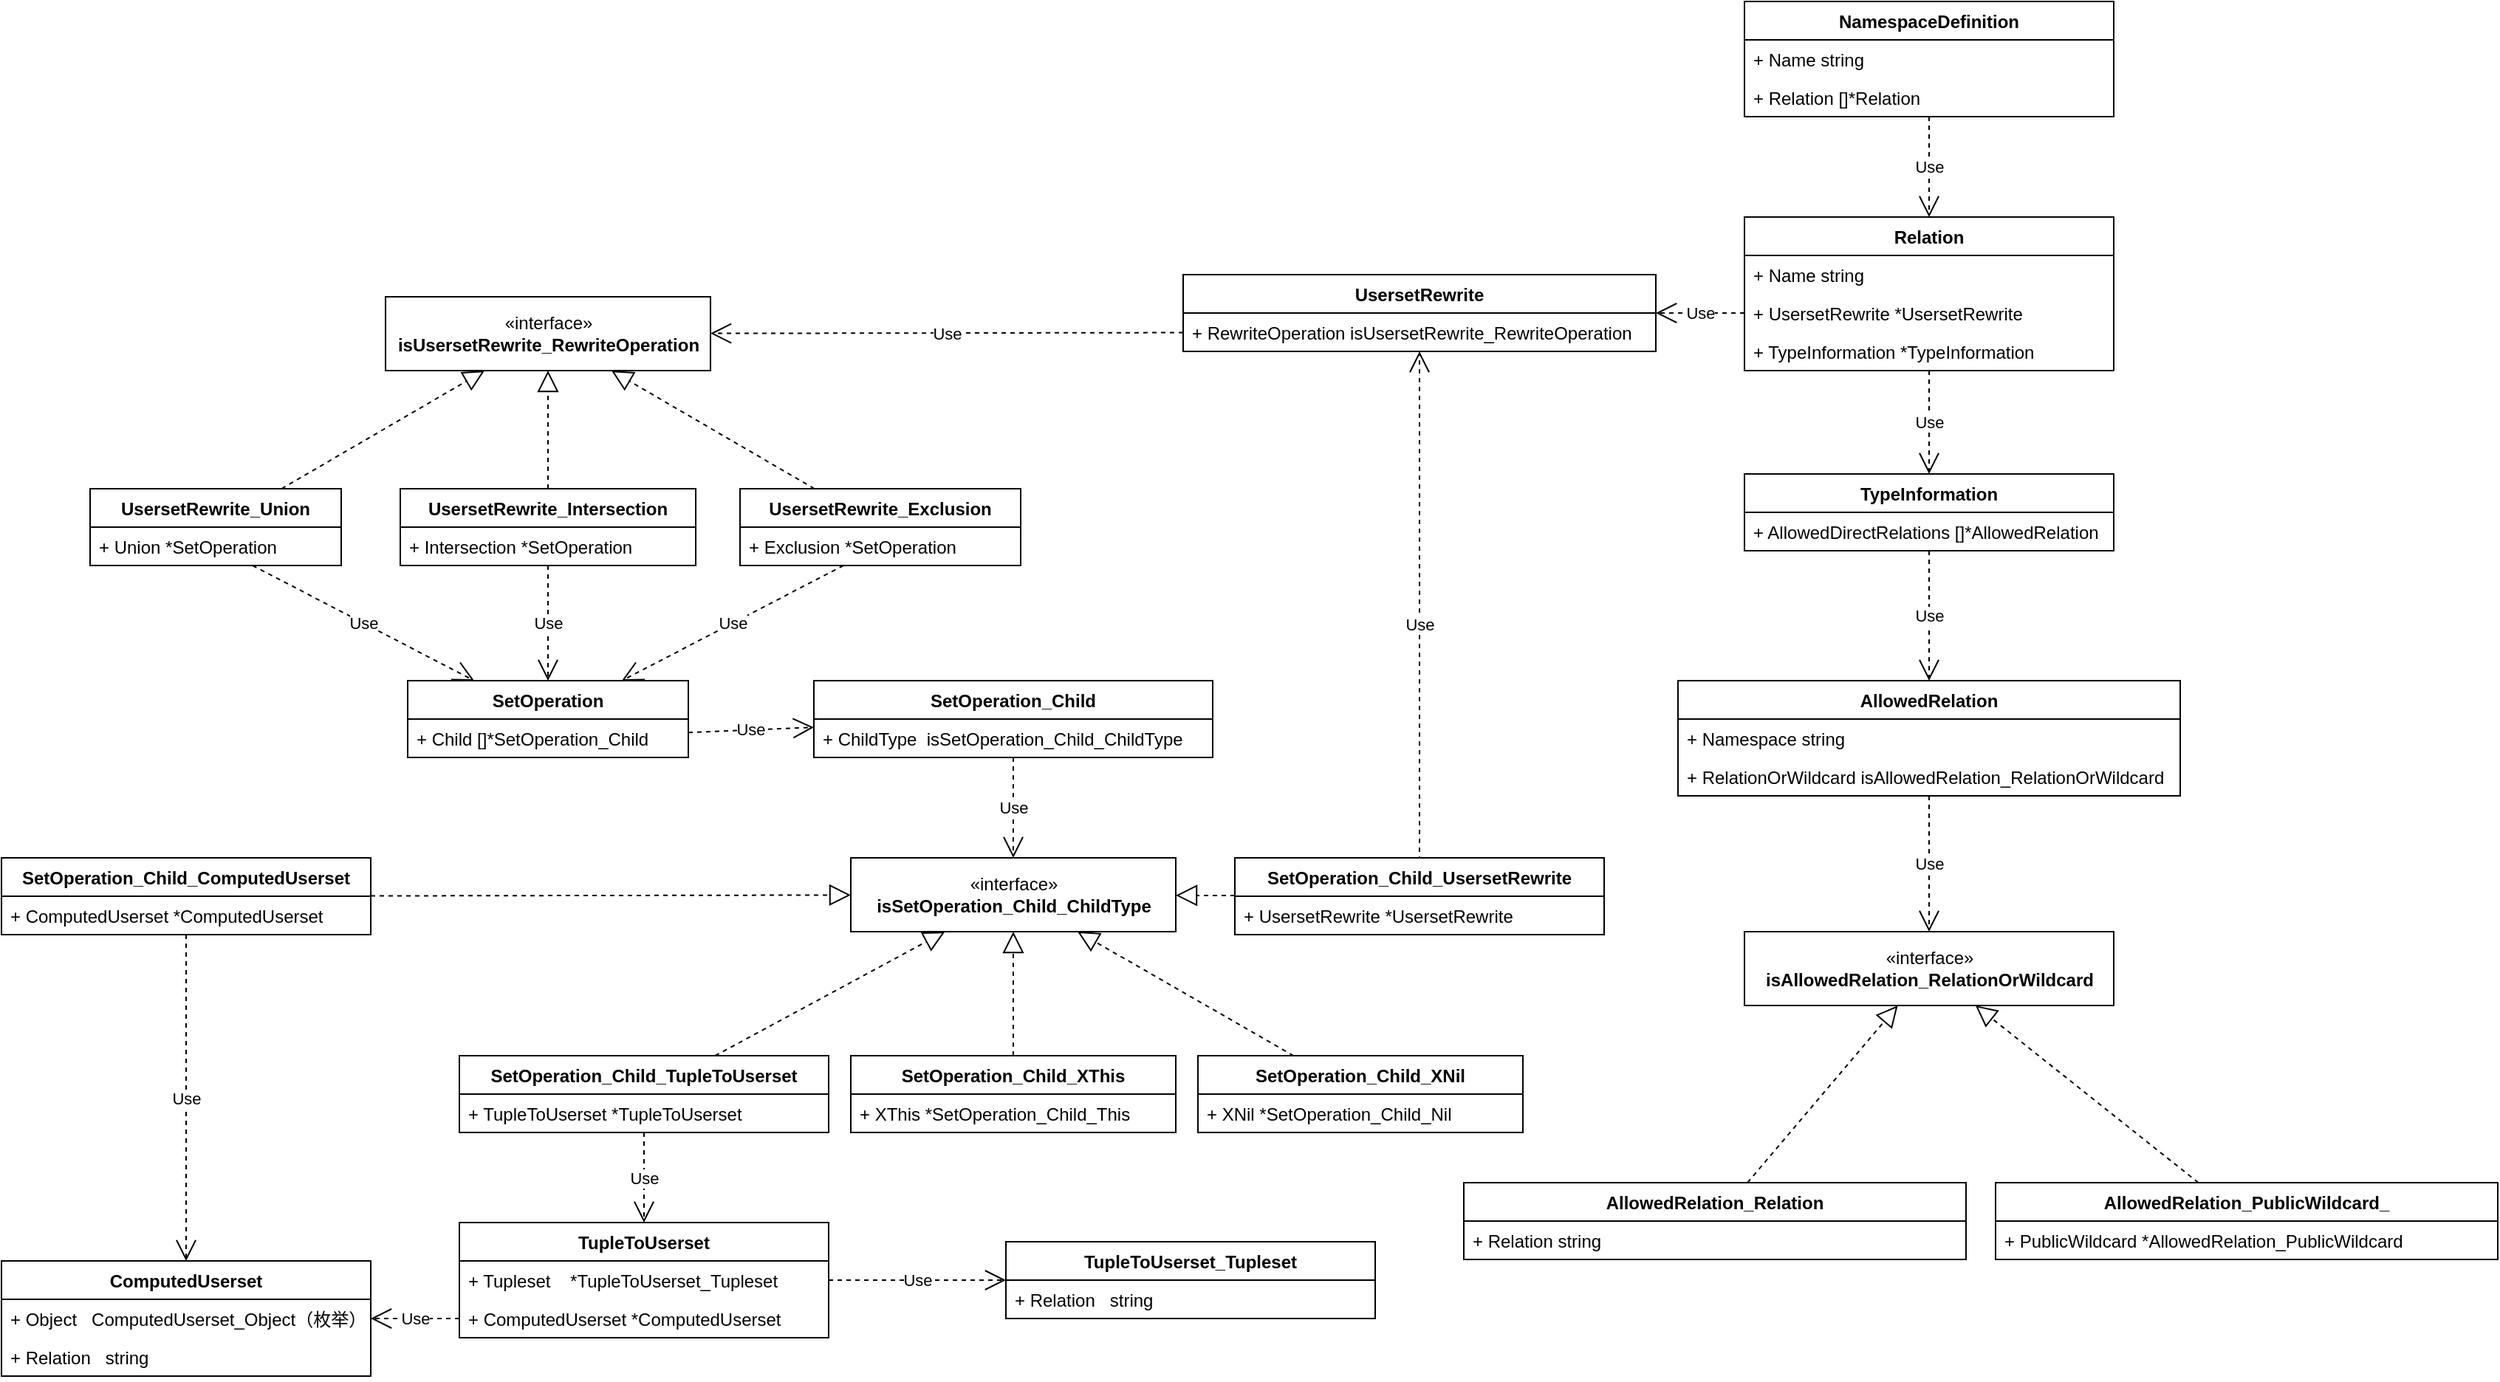<mxfile version="21.6.9" type="github">
  <diagram name="Page-1" id="q55UtAsxOrIb8_m2e40U">
    <mxGraphModel dx="2895" dy="1027" grid="1" gridSize="10" guides="1" tooltips="1" connect="1" arrows="1" fold="1" page="1" pageScale="1" pageWidth="827" pageHeight="1169" math="0" shadow="0">
      <root>
        <mxCell id="0" />
        <mxCell id="1" parent="0" />
        <mxCell id="CGFn5zc17e2OIwfzoAjE-10" value="«interface»&lt;br&gt;&lt;b&gt;isUsersetRewrite_RewriteOperation&lt;/b&gt;" style="html=1;" vertex="1" parent="1">
          <mxGeometry x="-70" y="600" width="220" height="50" as="geometry" />
        </mxCell>
        <mxCell id="CGFn5zc17e2OIwfzoAjE-11" value="UsersetRewrite_Union" style="swimlane;fontStyle=1;align=center;verticalAlign=top;childLayout=stackLayout;horizontal=1;startSize=26;horizontalStack=0;resizeParent=1;resizeParentMax=0;resizeLast=0;collapsible=1;marginBottom=0;" vertex="1" parent="1">
          <mxGeometry x="-270" y="730" width="170" height="52" as="geometry" />
        </mxCell>
        <mxCell id="CGFn5zc17e2OIwfzoAjE-12" value="+ Union *SetOperation" style="text;strokeColor=none;fillColor=none;align=left;verticalAlign=top;spacingLeft=4;spacingRight=4;overflow=hidden;rotatable=0;points=[[0,0.5],[1,0.5]];portConstraint=eastwest;" vertex="1" parent="CGFn5zc17e2OIwfzoAjE-11">
          <mxGeometry y="26" width="170" height="26" as="geometry" />
        </mxCell>
        <mxCell id="CGFn5zc17e2OIwfzoAjE-13" value="" style="endArrow=block;dashed=1;endFill=0;endSize=12;html=1;" edge="1" parent="1" source="CGFn5zc17e2OIwfzoAjE-11" target="CGFn5zc17e2OIwfzoAjE-10">
          <mxGeometry width="160" relative="1" as="geometry">
            <mxPoint x="-170" y="650" as="sourcePoint" />
            <mxPoint x="-10" y="650" as="targetPoint" />
          </mxGeometry>
        </mxCell>
        <mxCell id="CGFn5zc17e2OIwfzoAjE-14" value="" style="endArrow=block;dashed=1;endFill=0;endSize=12;html=1;" edge="1" parent="1" source="CGFn5zc17e2OIwfzoAjE-39" target="CGFn5zc17e2OIwfzoAjE-10">
          <mxGeometry width="160" relative="1" as="geometry">
            <mxPoint x="-130.373" y="740" as="sourcePoint" />
            <mxPoint x="127.09" y="590" as="targetPoint" />
          </mxGeometry>
        </mxCell>
        <mxCell id="CGFn5zc17e2OIwfzoAjE-15" value="" style="endArrow=block;dashed=1;endFill=0;endSize=12;html=1;" edge="1" parent="1" source="CGFn5zc17e2OIwfzoAjE-41" target="CGFn5zc17e2OIwfzoAjE-10">
          <mxGeometry width="160" relative="1" as="geometry">
            <mxPoint x="-120.373" y="750" as="sourcePoint" />
            <mxPoint x="137.09" y="600" as="targetPoint" />
          </mxGeometry>
        </mxCell>
        <mxCell id="CGFn5zc17e2OIwfzoAjE-16" value="Use" style="endArrow=open;endSize=12;dashed=1;html=1;" edge="1" parent="1" source="CGFn5zc17e2OIwfzoAjE-42" target="CGFn5zc17e2OIwfzoAjE-43">
          <mxGeometry width="160" relative="1" as="geometry">
            <mxPoint x="500" y="860" as="sourcePoint" />
            <mxPoint x="660" y="860" as="targetPoint" />
          </mxGeometry>
        </mxCell>
        <mxCell id="CGFn5zc17e2OIwfzoAjE-17" value="Use" style="endArrow=open;endSize=12;dashed=1;html=1;" edge="1" parent="1" source="CGFn5zc17e2OIwfzoAjE-44" target="CGFn5zc17e2OIwfzoAjE-54">
          <mxGeometry width="160" relative="1" as="geometry">
            <mxPoint x="365" y="902" as="sourcePoint" />
            <mxPoint x="365" y="970" as="targetPoint" />
          </mxGeometry>
        </mxCell>
        <mxCell id="CGFn5zc17e2OIwfzoAjE-18" value="«interface»&lt;br&gt;&lt;b&gt;isSetOperation_Child_ChildType&lt;/b&gt;" style="html=1;" vertex="1" parent="1">
          <mxGeometry x="245" y="980" width="220" height="50" as="geometry" />
        </mxCell>
        <mxCell id="CGFn5zc17e2OIwfzoAjE-19" value="Use" style="endArrow=open;endSize=12;dashed=1;html=1;" edge="1" parent="1" source="CGFn5zc17e2OIwfzoAjE-55" target="CGFn5zc17e2OIwfzoAjE-18">
          <mxGeometry width="160" relative="1" as="geometry">
            <mxPoint x="705" y="909" as="sourcePoint" />
            <mxPoint x="705" y="977" as="targetPoint" />
          </mxGeometry>
        </mxCell>
        <mxCell id="CGFn5zc17e2OIwfzoAjE-20" value="" style="endArrow=block;dashed=1;endFill=0;endSize=12;html=1;" edge="1" parent="1" source="CGFn5zc17e2OIwfzoAjE-56" target="CGFn5zc17e2OIwfzoAjE-18">
          <mxGeometry width="160" relative="1" as="geometry">
            <mxPoint x="207.654" y="737" as="sourcePoint" />
            <mxPoint x="408.602" y="577" as="targetPoint" />
          </mxGeometry>
        </mxCell>
        <mxCell id="CGFn5zc17e2OIwfzoAjE-21" value="" style="endArrow=block;dashed=1;endFill=0;endSize=12;html=1;" edge="1" parent="1" source="CGFn5zc17e2OIwfzoAjE-66" target="CGFn5zc17e2OIwfzoAjE-18">
          <mxGeometry width="160" relative="1" as="geometry">
            <mxPoint x="217.654" y="747" as="sourcePoint" />
            <mxPoint x="344.103" y="1041" as="targetPoint" />
          </mxGeometry>
        </mxCell>
        <mxCell id="CGFn5zc17e2OIwfzoAjE-22" value="" style="endArrow=block;dashed=1;endFill=0;endSize=12;html=1;" edge="1" parent="1" source="CGFn5zc17e2OIwfzoAjE-58" target="CGFn5zc17e2OIwfzoAjE-18">
          <mxGeometry width="160" relative="1" as="geometry">
            <mxPoint x="227.654" y="757" as="sourcePoint" />
            <mxPoint x="354.103" y="1051" as="targetPoint" />
          </mxGeometry>
        </mxCell>
        <mxCell id="CGFn5zc17e2OIwfzoAjE-23" value="" style="endArrow=block;dashed=1;endFill=0;endSize=12;html=1;" edge="1" parent="1" source="CGFn5zc17e2OIwfzoAjE-49" target="CGFn5zc17e2OIwfzoAjE-18">
          <mxGeometry width="160" relative="1" as="geometry">
            <mxPoint x="237.654" y="767" as="sourcePoint" />
            <mxPoint x="364.103" y="1061" as="targetPoint" />
          </mxGeometry>
        </mxCell>
        <mxCell id="CGFn5zc17e2OIwfzoAjE-24" value="" style="endArrow=block;dashed=1;endFill=0;endSize=12;html=1;" edge="1" parent="1" source="CGFn5zc17e2OIwfzoAjE-68" target="CGFn5zc17e2OIwfzoAjE-18">
          <mxGeometry width="160" relative="1" as="geometry">
            <mxPoint x="247.654" y="777" as="sourcePoint" />
            <mxPoint x="374.103" y="1071" as="targetPoint" />
          </mxGeometry>
        </mxCell>
        <mxCell id="CGFn5zc17e2OIwfzoAjE-25" value="Use" style="endArrow=open;endSize=12;dashed=1;html=1;" edge="1" parent="1" source="CGFn5zc17e2OIwfzoAjE-67" target="CGFn5zc17e2OIwfzoAjE-63">
          <mxGeometry width="160" relative="1" as="geometry">
            <mxPoint x="155" y="922" as="sourcePoint" />
            <mxPoint x="155" y="991" as="targetPoint" />
          </mxGeometry>
        </mxCell>
        <mxCell id="CGFn5zc17e2OIwfzoAjE-26" value="Use" style="endArrow=open;endSize=12;dashed=1;html=1;" edge="1" parent="1" source="CGFn5zc17e2OIwfzoAjE-62" target="CGFn5zc17e2OIwfzoAjE-63">
          <mxGeometry width="160" relative="1" as="geometry">
            <mxPoint x="-115" y="1176" as="sourcePoint" />
            <mxPoint x="-115" y="1237" as="targetPoint" />
          </mxGeometry>
        </mxCell>
        <mxCell id="CGFn5zc17e2OIwfzoAjE-27" value="Use" style="endArrow=open;endSize=12;dashed=1;html=1;" edge="1" parent="1" source="CGFn5zc17e2OIwfzoAjE-59" target="CGFn5zc17e2OIwfzoAjE-60">
          <mxGeometry width="160" relative="1" as="geometry">
            <mxPoint x="-115" y="1176" as="sourcePoint" />
            <mxPoint x="-115" y="1315" as="targetPoint" />
          </mxGeometry>
        </mxCell>
        <mxCell id="CGFn5zc17e2OIwfzoAjE-28" value="Use" style="endArrow=open;endSize=12;dashed=1;html=1;" edge="1" parent="1" source="CGFn5zc17e2OIwfzoAjE-50" target="CGFn5zc17e2OIwfzoAjE-37">
          <mxGeometry width="160" relative="1" as="geometry">
            <mxPoint x="55" y="925" as="sourcePoint" />
            <mxPoint x="55" y="994" as="targetPoint" />
          </mxGeometry>
        </mxCell>
        <mxCell id="CGFn5zc17e2OIwfzoAjE-29" value="Use" style="endArrow=open;endSize=12;dashed=1;html=1;" edge="1" parent="1" source="CGFn5zc17e2OIwfzoAjE-61" target="CGFn5zc17e2OIwfzoAjE-35">
          <mxGeometry width="160" relative="1" as="geometry">
            <mxPoint x="127.742" y="1315" as="sourcePoint" />
            <mxPoint x="-23.226" y="1387" as="targetPoint" />
          </mxGeometry>
        </mxCell>
        <mxCell id="CGFn5zc17e2OIwfzoAjE-30" value="Use" style="endArrow=open;endSize=12;dashed=1;html=1;" edge="1" parent="1" source="CGFn5zc17e2OIwfzoAjE-38" target="CGFn5zc17e2OIwfzoAjE-10">
          <mxGeometry width="160" relative="1" as="geometry">
            <mxPoint x="565" y="1153" as="sourcePoint" />
            <mxPoint x="565" y="660" as="targetPoint" />
          </mxGeometry>
        </mxCell>
        <mxCell id="CGFn5zc17e2OIwfzoAjE-31" value="Use" style="endArrow=open;endSize=12;dashed=1;html=1;" edge="1" parent="1" source="CGFn5zc17e2OIwfzoAjE-47" target="CGFn5zc17e2OIwfzoAjE-37">
          <mxGeometry width="160" relative="1" as="geometry">
            <mxPoint x="405" y="634.337" as="sourcePoint" />
            <mxPoint x="200" y="634.768" as="targetPoint" />
          </mxGeometry>
        </mxCell>
        <mxCell id="CGFn5zc17e2OIwfzoAjE-32" value="Use" style="endArrow=open;endSize=12;dashed=1;html=1;" edge="1" parent="1" source="CGFn5zc17e2OIwfzoAjE-53" target="CGFn5zc17e2OIwfzoAjE-45">
          <mxGeometry width="160" relative="1" as="geometry">
            <mxPoint x="837" y="621" as="sourcePoint" />
            <mxPoint x="725" y="621" as="targetPoint" />
          </mxGeometry>
        </mxCell>
        <mxCell id="CGFn5zc17e2OIwfzoAjE-33" value="Use" style="endArrow=open;endSize=12;dashed=1;html=1;" edge="1" parent="1" source="CGFn5zc17e2OIwfzoAjE-40" target="CGFn5zc17e2OIwfzoAjE-43">
          <mxGeometry width="160" relative="1" as="geometry">
            <mxPoint x="355" y="792" as="sourcePoint" />
            <mxPoint x="355" y="860" as="targetPoint" />
          </mxGeometry>
        </mxCell>
        <mxCell id="CGFn5zc17e2OIwfzoAjE-34" value="Use" style="endArrow=open;endSize=12;dashed=1;html=1;" edge="1" parent="1" source="CGFn5zc17e2OIwfzoAjE-12" target="CGFn5zc17e2OIwfzoAjE-43">
          <mxGeometry width="160" relative="1" as="geometry">
            <mxPoint x="122.196" y="792" as="sourcePoint" />
            <mxPoint x="290.607" y="860" as="targetPoint" />
          </mxGeometry>
        </mxCell>
        <mxCell id="CGFn5zc17e2OIwfzoAjE-35" value="TupleToUserset_Tupleset" style="swimlane;fontStyle=1;align=center;verticalAlign=top;childLayout=stackLayout;horizontal=1;startSize=26;horizontalStack=0;resizeParent=1;resizeParentMax=0;resizeLast=0;collapsible=1;marginBottom=0;" vertex="1" parent="1">
          <mxGeometry x="350" y="1240" width="250" height="52" as="geometry" />
        </mxCell>
        <mxCell id="CGFn5zc17e2OIwfzoAjE-36" value="+ Relation   string" style="text;strokeColor=none;fillColor=none;align=left;verticalAlign=top;spacingLeft=4;spacingRight=4;overflow=hidden;rotatable=0;points=[[0,0.5],[1,0.5]];portConstraint=eastwest;" vertex="1" parent="CGFn5zc17e2OIwfzoAjE-35">
          <mxGeometry y="26" width="250" height="26" as="geometry" />
        </mxCell>
        <mxCell id="CGFn5zc17e2OIwfzoAjE-37" value="UsersetRewrite" style="swimlane;fontStyle=1;align=center;verticalAlign=top;childLayout=stackLayout;horizontal=1;startSize=26;horizontalStack=0;resizeParent=1;resizeParentMax=0;resizeLast=0;collapsible=1;marginBottom=0;" vertex="1" parent="1">
          <mxGeometry x="470" y="585" width="320" height="52" as="geometry" />
        </mxCell>
        <mxCell id="CGFn5zc17e2OIwfzoAjE-38" value="+ RewriteOperation isUsersetRewrite_RewriteOperation" style="text;strokeColor=none;fillColor=none;align=left;verticalAlign=top;spacingLeft=4;spacingRight=4;overflow=hidden;rotatable=0;points=[[0,0.5],[1,0.5]];portConstraint=eastwest;" vertex="1" parent="CGFn5zc17e2OIwfzoAjE-37">
          <mxGeometry y="26" width="320" height="26" as="geometry" />
        </mxCell>
        <mxCell id="CGFn5zc17e2OIwfzoAjE-39" value="UsersetRewrite_Intersection" style="swimlane;fontStyle=1;align=center;verticalAlign=top;childLayout=stackLayout;horizontal=1;startSize=26;horizontalStack=0;resizeParent=1;resizeParentMax=0;resizeLast=0;collapsible=1;marginBottom=0;" vertex="1" parent="1">
          <mxGeometry x="-60" y="730" width="200" height="52" as="geometry" />
        </mxCell>
        <mxCell id="CGFn5zc17e2OIwfzoAjE-40" value="+ Intersection *SetOperation" style="text;strokeColor=none;fillColor=none;align=left;verticalAlign=top;spacingLeft=4;spacingRight=4;overflow=hidden;rotatable=0;points=[[0,0.5],[1,0.5]];portConstraint=eastwest;" vertex="1" parent="CGFn5zc17e2OIwfzoAjE-39">
          <mxGeometry y="26" width="200" height="26" as="geometry" />
        </mxCell>
        <mxCell id="CGFn5zc17e2OIwfzoAjE-41" value="UsersetRewrite_Exclusion" style="swimlane;fontStyle=1;align=center;verticalAlign=top;childLayout=stackLayout;horizontal=1;startSize=26;horizontalStack=0;resizeParent=1;resizeParentMax=0;resizeLast=0;collapsible=1;marginBottom=0;" vertex="1" parent="1">
          <mxGeometry x="170" y="730" width="190" height="52" as="geometry" />
        </mxCell>
        <mxCell id="CGFn5zc17e2OIwfzoAjE-42" value="+ Exclusion *SetOperation" style="text;strokeColor=none;fillColor=none;align=left;verticalAlign=top;spacingLeft=4;spacingRight=4;overflow=hidden;rotatable=0;points=[[0,0.5],[1,0.5]];portConstraint=eastwest;" vertex="1" parent="CGFn5zc17e2OIwfzoAjE-41">
          <mxGeometry y="26" width="190" height="26" as="geometry" />
        </mxCell>
        <mxCell id="CGFn5zc17e2OIwfzoAjE-43" value="SetOperation" style="swimlane;fontStyle=1;align=center;verticalAlign=top;childLayout=stackLayout;horizontal=1;startSize=26;horizontalStack=0;resizeParent=1;resizeParentMax=0;resizeLast=0;collapsible=1;marginBottom=0;" vertex="1" parent="1">
          <mxGeometry x="-55" y="860" width="190" height="52" as="geometry" />
        </mxCell>
        <mxCell id="CGFn5zc17e2OIwfzoAjE-44" value="+ Child []*SetOperation_Child" style="text;strokeColor=none;fillColor=none;align=left;verticalAlign=top;spacingLeft=4;spacingRight=4;overflow=hidden;rotatable=0;points=[[0,0.5],[1,0.5]];portConstraint=eastwest;" vertex="1" parent="CGFn5zc17e2OIwfzoAjE-43">
          <mxGeometry y="26" width="190" height="26" as="geometry" />
        </mxCell>
        <mxCell id="CGFn5zc17e2OIwfzoAjE-45" value="Relation" style="swimlane;fontStyle=1;align=center;verticalAlign=top;childLayout=stackLayout;horizontal=1;startSize=26;horizontalStack=0;resizeParent=1;resizeParentMax=0;resizeLast=0;collapsible=1;marginBottom=0;" vertex="1" parent="1">
          <mxGeometry x="850" y="546" width="250" height="104" as="geometry" />
        </mxCell>
        <mxCell id="CGFn5zc17e2OIwfzoAjE-46" value="+ Name string" style="text;strokeColor=none;fillColor=none;align=left;verticalAlign=top;spacingLeft=4;spacingRight=4;overflow=hidden;rotatable=0;points=[[0,0.5],[1,0.5]];portConstraint=eastwest;" vertex="1" parent="CGFn5zc17e2OIwfzoAjE-45">
          <mxGeometry y="26" width="250" height="26" as="geometry" />
        </mxCell>
        <mxCell id="CGFn5zc17e2OIwfzoAjE-47" value="+ UsersetRewrite *UsersetRewrite" style="text;strokeColor=none;fillColor=none;align=left;verticalAlign=top;spacingLeft=4;spacingRight=4;overflow=hidden;rotatable=0;points=[[0,0.5],[1,0.5]];portConstraint=eastwest;" vertex="1" parent="CGFn5zc17e2OIwfzoAjE-45">
          <mxGeometry y="52" width="250" height="26" as="geometry" />
        </mxCell>
        <mxCell id="CGFn5zc17e2OIwfzoAjE-48" value="+ TypeInformation *TypeInformation" style="text;strokeColor=none;fillColor=none;align=left;verticalAlign=top;spacingLeft=4;spacingRight=4;overflow=hidden;rotatable=0;points=[[0,0.5],[1,0.5]];portConstraint=eastwest;" vertex="1" parent="CGFn5zc17e2OIwfzoAjE-45">
          <mxGeometry y="78" width="250" height="26" as="geometry" />
        </mxCell>
        <mxCell id="CGFn5zc17e2OIwfzoAjE-49" value="SetOperation_Child_UsersetRewrite" style="swimlane;fontStyle=1;align=center;verticalAlign=top;childLayout=stackLayout;horizontal=1;startSize=26;horizontalStack=0;resizeParent=1;resizeParentMax=0;resizeLast=0;collapsible=1;marginBottom=0;" vertex="1" parent="1">
          <mxGeometry x="505" y="980" width="250" height="52" as="geometry" />
        </mxCell>
        <mxCell id="CGFn5zc17e2OIwfzoAjE-50" value="+ UsersetRewrite *UsersetRewrite" style="text;strokeColor=none;fillColor=none;align=left;verticalAlign=top;spacingLeft=4;spacingRight=4;overflow=hidden;rotatable=0;points=[[0,0.5],[1,0.5]];portConstraint=eastwest;" vertex="1" parent="CGFn5zc17e2OIwfzoAjE-49">
          <mxGeometry y="26" width="250" height="26" as="geometry" />
        </mxCell>
        <mxCell id="CGFn5zc17e2OIwfzoAjE-51" value="NamespaceDefinition" style="swimlane;fontStyle=1;align=center;verticalAlign=top;childLayout=stackLayout;horizontal=1;startSize=26;horizontalStack=0;resizeParent=1;resizeParentMax=0;resizeLast=0;collapsible=1;marginBottom=0;" vertex="1" parent="1">
          <mxGeometry x="850" y="400" width="250" height="78" as="geometry" />
        </mxCell>
        <mxCell id="CGFn5zc17e2OIwfzoAjE-52" value="+ Name string" style="text;strokeColor=none;fillColor=none;align=left;verticalAlign=top;spacingLeft=4;spacingRight=4;overflow=hidden;rotatable=0;points=[[0,0.5],[1,0.5]];portConstraint=eastwest;" vertex="1" parent="CGFn5zc17e2OIwfzoAjE-51">
          <mxGeometry y="26" width="250" height="26" as="geometry" />
        </mxCell>
        <mxCell id="CGFn5zc17e2OIwfzoAjE-53" value="+ Relation []*Relation" style="text;strokeColor=none;fillColor=none;align=left;verticalAlign=top;spacingLeft=4;spacingRight=4;overflow=hidden;rotatable=0;points=[[0,0.5],[1,0.5]];portConstraint=eastwest;" vertex="1" parent="CGFn5zc17e2OIwfzoAjE-51">
          <mxGeometry y="52" width="250" height="26" as="geometry" />
        </mxCell>
        <mxCell id="CGFn5zc17e2OIwfzoAjE-54" value="SetOperation_Child" style="swimlane;fontStyle=1;align=center;verticalAlign=top;childLayout=stackLayout;horizontal=1;startSize=26;horizontalStack=0;resizeParent=1;resizeParentMax=0;resizeLast=0;collapsible=1;marginBottom=0;" vertex="1" parent="1">
          <mxGeometry x="220" y="860" width="270" height="52" as="geometry" />
        </mxCell>
        <mxCell id="CGFn5zc17e2OIwfzoAjE-55" value="+ ChildType  isSetOperation_Child_ChildType" style="text;strokeColor=none;fillColor=none;align=left;verticalAlign=top;spacingLeft=4;spacingRight=4;overflow=hidden;rotatable=0;points=[[0,0.5],[1,0.5]];portConstraint=eastwest;" vertex="1" parent="CGFn5zc17e2OIwfzoAjE-54">
          <mxGeometry y="26" width="270" height="26" as="geometry" />
        </mxCell>
        <mxCell id="CGFn5zc17e2OIwfzoAjE-56" value="SetOperation_Child_XThis" style="swimlane;fontStyle=1;align=center;verticalAlign=top;childLayout=stackLayout;horizontal=1;startSize=26;horizontalStack=0;resizeParent=1;resizeParentMax=0;resizeLast=0;collapsible=1;marginBottom=0;" vertex="1" parent="1">
          <mxGeometry x="245" y="1114" width="220" height="52" as="geometry" />
        </mxCell>
        <mxCell id="CGFn5zc17e2OIwfzoAjE-57" value="+ XThis *SetOperation_Child_This" style="text;strokeColor=none;fillColor=none;align=left;verticalAlign=top;spacingLeft=4;spacingRight=4;overflow=hidden;rotatable=0;points=[[0,0.5],[1,0.5]];portConstraint=eastwest;" vertex="1" parent="CGFn5zc17e2OIwfzoAjE-56">
          <mxGeometry y="26" width="220" height="26" as="geometry" />
        </mxCell>
        <mxCell id="CGFn5zc17e2OIwfzoAjE-58" value="SetOperation_Child_TupleToUserset" style="swimlane;fontStyle=1;align=center;verticalAlign=top;childLayout=stackLayout;horizontal=1;startSize=26;horizontalStack=0;resizeParent=1;resizeParentMax=0;resizeLast=0;collapsible=1;marginBottom=0;" vertex="1" parent="1">
          <mxGeometry x="-20" y="1114" width="250" height="52" as="geometry" />
        </mxCell>
        <mxCell id="CGFn5zc17e2OIwfzoAjE-59" value="+ TupleToUserset *TupleToUserset" style="text;strokeColor=none;fillColor=none;align=left;verticalAlign=top;spacingLeft=4;spacingRight=4;overflow=hidden;rotatable=0;points=[[0,0.5],[1,0.5]];portConstraint=eastwest;" vertex="1" parent="CGFn5zc17e2OIwfzoAjE-58">
          <mxGeometry y="26" width="250" height="26" as="geometry" />
        </mxCell>
        <mxCell id="CGFn5zc17e2OIwfzoAjE-60" value="TupleToUserset" style="swimlane;fontStyle=1;align=center;verticalAlign=top;childLayout=stackLayout;horizontal=1;startSize=26;horizontalStack=0;resizeParent=1;resizeParentMax=0;resizeLast=0;collapsible=1;marginBottom=0;" vertex="1" parent="1">
          <mxGeometry x="-20" y="1227" width="250" height="78" as="geometry" />
        </mxCell>
        <mxCell id="CGFn5zc17e2OIwfzoAjE-61" value="+ Tupleset    *TupleToUserset_Tupleset" style="text;strokeColor=none;fillColor=none;align=left;verticalAlign=top;spacingLeft=4;spacingRight=4;overflow=hidden;rotatable=0;points=[[0,0.5],[1,0.5]];portConstraint=eastwest;" vertex="1" parent="CGFn5zc17e2OIwfzoAjE-60">
          <mxGeometry y="26" width="250" height="26" as="geometry" />
        </mxCell>
        <mxCell id="CGFn5zc17e2OIwfzoAjE-62" value="+ ComputedUserset *ComputedUserset" style="text;strokeColor=none;fillColor=none;align=left;verticalAlign=top;spacingLeft=4;spacingRight=4;overflow=hidden;rotatable=0;points=[[0,0.5],[1,0.5]];portConstraint=eastwest;" vertex="1" parent="CGFn5zc17e2OIwfzoAjE-60">
          <mxGeometry y="52" width="250" height="26" as="geometry" />
        </mxCell>
        <mxCell id="CGFn5zc17e2OIwfzoAjE-63" value="ComputedUserset" style="swimlane;fontStyle=1;align=center;verticalAlign=top;childLayout=stackLayout;horizontal=1;startSize=26;horizontalStack=0;resizeParent=1;resizeParentMax=0;resizeLast=0;collapsible=1;marginBottom=0;" vertex="1" parent="1">
          <mxGeometry x="-330" y="1253" width="250" height="78" as="geometry" />
        </mxCell>
        <mxCell id="CGFn5zc17e2OIwfzoAjE-64" value="+ Object   ComputedUserset_Object（枚举）" style="text;strokeColor=none;fillColor=none;align=left;verticalAlign=top;spacingLeft=4;spacingRight=4;overflow=hidden;rotatable=0;points=[[0,0.5],[1,0.5]];portConstraint=eastwest;" vertex="1" parent="CGFn5zc17e2OIwfzoAjE-63">
          <mxGeometry y="26" width="250" height="26" as="geometry" />
        </mxCell>
        <mxCell id="CGFn5zc17e2OIwfzoAjE-65" value="+ Relation   string" style="text;strokeColor=none;fillColor=none;align=left;verticalAlign=top;spacingLeft=4;spacingRight=4;overflow=hidden;rotatable=0;points=[[0,0.5],[1,0.5]];portConstraint=eastwest;" vertex="1" parent="CGFn5zc17e2OIwfzoAjE-63">
          <mxGeometry y="52" width="250" height="26" as="geometry" />
        </mxCell>
        <mxCell id="CGFn5zc17e2OIwfzoAjE-66" value="SetOperation_Child_ComputedUserset" style="swimlane;fontStyle=1;align=center;verticalAlign=top;childLayout=stackLayout;horizontal=1;startSize=26;horizontalStack=0;resizeParent=1;resizeParentMax=0;resizeLast=0;collapsible=1;marginBottom=0;" vertex="1" parent="1">
          <mxGeometry x="-330" y="980" width="250" height="52" as="geometry" />
        </mxCell>
        <mxCell id="CGFn5zc17e2OIwfzoAjE-67" value="+ ComputedUserset *ComputedUserset" style="text;strokeColor=none;fillColor=none;align=left;verticalAlign=top;spacingLeft=4;spacingRight=4;overflow=hidden;rotatable=0;points=[[0,0.5],[1,0.5]];portConstraint=eastwest;" vertex="1" parent="CGFn5zc17e2OIwfzoAjE-66">
          <mxGeometry y="26" width="250" height="26" as="geometry" />
        </mxCell>
        <mxCell id="CGFn5zc17e2OIwfzoAjE-68" value="SetOperation_Child_XNil" style="swimlane;fontStyle=1;align=center;verticalAlign=top;childLayout=stackLayout;horizontal=1;startSize=26;horizontalStack=0;resizeParent=1;resizeParentMax=0;resizeLast=0;collapsible=1;marginBottom=0;" vertex="1" parent="1">
          <mxGeometry x="480" y="1114" width="220" height="52" as="geometry" />
        </mxCell>
        <mxCell id="CGFn5zc17e2OIwfzoAjE-69" value="+ XNil *SetOperation_Child_Nil" style="text;strokeColor=none;fillColor=none;align=left;verticalAlign=top;spacingLeft=4;spacingRight=4;overflow=hidden;rotatable=0;points=[[0,0.5],[1,0.5]];portConstraint=eastwest;" vertex="1" parent="CGFn5zc17e2OIwfzoAjE-68">
          <mxGeometry y="26" width="220" height="26" as="geometry" />
        </mxCell>
        <mxCell id="CGFn5zc17e2OIwfzoAjE-70" value="TypeInformation" style="swimlane;fontStyle=1;align=center;verticalAlign=top;childLayout=stackLayout;horizontal=1;startSize=26;horizontalStack=0;resizeParent=1;resizeParentMax=0;resizeLast=0;collapsible=1;marginBottom=0;" vertex="1" parent="1">
          <mxGeometry x="850" y="720" width="250" height="52" as="geometry" />
        </mxCell>
        <mxCell id="CGFn5zc17e2OIwfzoAjE-71" value="+ AllowedDirectRelations []*AllowedRelation" style="text;strokeColor=none;fillColor=none;align=left;verticalAlign=top;spacingLeft=4;spacingRight=4;overflow=hidden;rotatable=0;points=[[0,0.5],[1,0.5]];portConstraint=eastwest;" vertex="1" parent="CGFn5zc17e2OIwfzoAjE-70">
          <mxGeometry y="26" width="250" height="26" as="geometry" />
        </mxCell>
        <mxCell id="CGFn5zc17e2OIwfzoAjE-74" value="Use" style="endArrow=open;endSize=12;dashed=1;html=1;" edge="1" parent="1" source="CGFn5zc17e2OIwfzoAjE-48" target="CGFn5zc17e2OIwfzoAjE-70">
          <mxGeometry width="160" relative="1" as="geometry">
            <mxPoint x="985" y="488" as="sourcePoint" />
            <mxPoint x="985" y="556" as="targetPoint" />
          </mxGeometry>
        </mxCell>
        <mxCell id="CGFn5zc17e2OIwfzoAjE-76" value="AllowedRelation" style="swimlane;fontStyle=1;align=center;verticalAlign=top;childLayout=stackLayout;horizontal=1;startSize=26;horizontalStack=0;resizeParent=1;resizeParentMax=0;resizeLast=0;collapsible=1;marginBottom=0;" vertex="1" parent="1">
          <mxGeometry x="805" y="860" width="340" height="78" as="geometry" />
        </mxCell>
        <mxCell id="CGFn5zc17e2OIwfzoAjE-77" value="+ Namespace string" style="text;strokeColor=none;fillColor=none;align=left;verticalAlign=top;spacingLeft=4;spacingRight=4;overflow=hidden;rotatable=0;points=[[0,0.5],[1,0.5]];portConstraint=eastwest;" vertex="1" parent="CGFn5zc17e2OIwfzoAjE-76">
          <mxGeometry y="26" width="340" height="26" as="geometry" />
        </mxCell>
        <mxCell id="CGFn5zc17e2OIwfzoAjE-78" value="+ RelationOrWildcard isAllowedRelation_RelationOrWildcard" style="text;strokeColor=none;fillColor=none;align=left;verticalAlign=top;spacingLeft=4;spacingRight=4;overflow=hidden;rotatable=0;points=[[0,0.5],[1,0.5]];portConstraint=eastwest;" vertex="1" parent="CGFn5zc17e2OIwfzoAjE-76">
          <mxGeometry y="52" width="340" height="26" as="geometry" />
        </mxCell>
        <mxCell id="CGFn5zc17e2OIwfzoAjE-80" value="«interface»&lt;br&gt;&lt;b&gt;isAllowedRelation_RelationOrWildcard&lt;/b&gt;" style="html=1;" vertex="1" parent="1">
          <mxGeometry x="850" y="1030" width="250" height="50" as="geometry" />
        </mxCell>
        <mxCell id="CGFn5zc17e2OIwfzoAjE-81" value="Use" style="endArrow=open;endSize=12;dashed=1;html=1;" edge="1" parent="1" source="CGFn5zc17e2OIwfzoAjE-71" target="CGFn5zc17e2OIwfzoAjE-76">
          <mxGeometry width="160" relative="1" as="geometry">
            <mxPoint x="640" y="1016" as="sourcePoint" />
            <mxPoint x="640" y="647" as="targetPoint" />
          </mxGeometry>
        </mxCell>
        <mxCell id="CGFn5zc17e2OIwfzoAjE-82" value="AllowedRelation_Relation" style="swimlane;fontStyle=1;align=center;verticalAlign=top;childLayout=stackLayout;horizontal=1;startSize=26;horizontalStack=0;resizeParent=1;resizeParentMax=0;resizeLast=0;collapsible=1;marginBottom=0;" vertex="1" parent="1">
          <mxGeometry x="660" y="1200" width="340" height="52" as="geometry" />
        </mxCell>
        <mxCell id="CGFn5zc17e2OIwfzoAjE-83" value="+ Relation string" style="text;strokeColor=none;fillColor=none;align=left;verticalAlign=top;spacingLeft=4;spacingRight=4;overflow=hidden;rotatable=0;points=[[0,0.5],[1,0.5]];portConstraint=eastwest;" vertex="1" parent="CGFn5zc17e2OIwfzoAjE-82">
          <mxGeometry y="26" width="340" height="26" as="geometry" />
        </mxCell>
        <mxCell id="CGFn5zc17e2OIwfzoAjE-85" value="AllowedRelation_PublicWildcard_" style="swimlane;fontStyle=1;align=center;verticalAlign=top;childLayout=stackLayout;horizontal=1;startSize=26;horizontalStack=0;resizeParent=1;resizeParentMax=0;resizeLast=0;collapsible=1;marginBottom=0;" vertex="1" parent="1">
          <mxGeometry x="1020" y="1200" width="340" height="52" as="geometry" />
        </mxCell>
        <mxCell id="CGFn5zc17e2OIwfzoAjE-86" value="+ PublicWildcard *AllowedRelation_PublicWildcard" style="text;strokeColor=none;fillColor=none;align=left;verticalAlign=top;spacingLeft=4;spacingRight=4;overflow=hidden;rotatable=0;points=[[0,0.5],[1,0.5]];portConstraint=eastwest;" vertex="1" parent="CGFn5zc17e2OIwfzoAjE-85">
          <mxGeometry y="26" width="340" height="26" as="geometry" />
        </mxCell>
        <mxCell id="CGFn5zc17e2OIwfzoAjE-87" value="Use" style="endArrow=open;endSize=12;dashed=1;html=1;" edge="1" parent="1" source="CGFn5zc17e2OIwfzoAjE-78" target="CGFn5zc17e2OIwfzoAjE-80">
          <mxGeometry width="160" relative="1" as="geometry">
            <mxPoint x="845" y="1103" as="sourcePoint" />
            <mxPoint x="685" y="1048" as="targetPoint" />
          </mxGeometry>
        </mxCell>
        <mxCell id="CGFn5zc17e2OIwfzoAjE-89" value="" style="endArrow=block;dashed=1;endFill=0;endSize=12;html=1;" edge="1" parent="1" source="CGFn5zc17e2OIwfzoAjE-82" target="CGFn5zc17e2OIwfzoAjE-80">
          <mxGeometry width="160" relative="1" as="geometry">
            <mxPoint x="255" y="1302" as="sourcePoint" />
            <mxPoint x="109" y="1218" as="targetPoint" />
          </mxGeometry>
        </mxCell>
        <mxCell id="CGFn5zc17e2OIwfzoAjE-90" value="" style="endArrow=block;dashed=1;endFill=0;endSize=12;html=1;" edge="1" parent="1" source="CGFn5zc17e2OIwfzoAjE-85" target="CGFn5zc17e2OIwfzoAjE-80">
          <mxGeometry width="160" relative="1" as="geometry">
            <mxPoint x="848" y="1198" as="sourcePoint" />
            <mxPoint x="1001" y="1138" as="targetPoint" />
          </mxGeometry>
        </mxCell>
      </root>
    </mxGraphModel>
  </diagram>
</mxfile>
